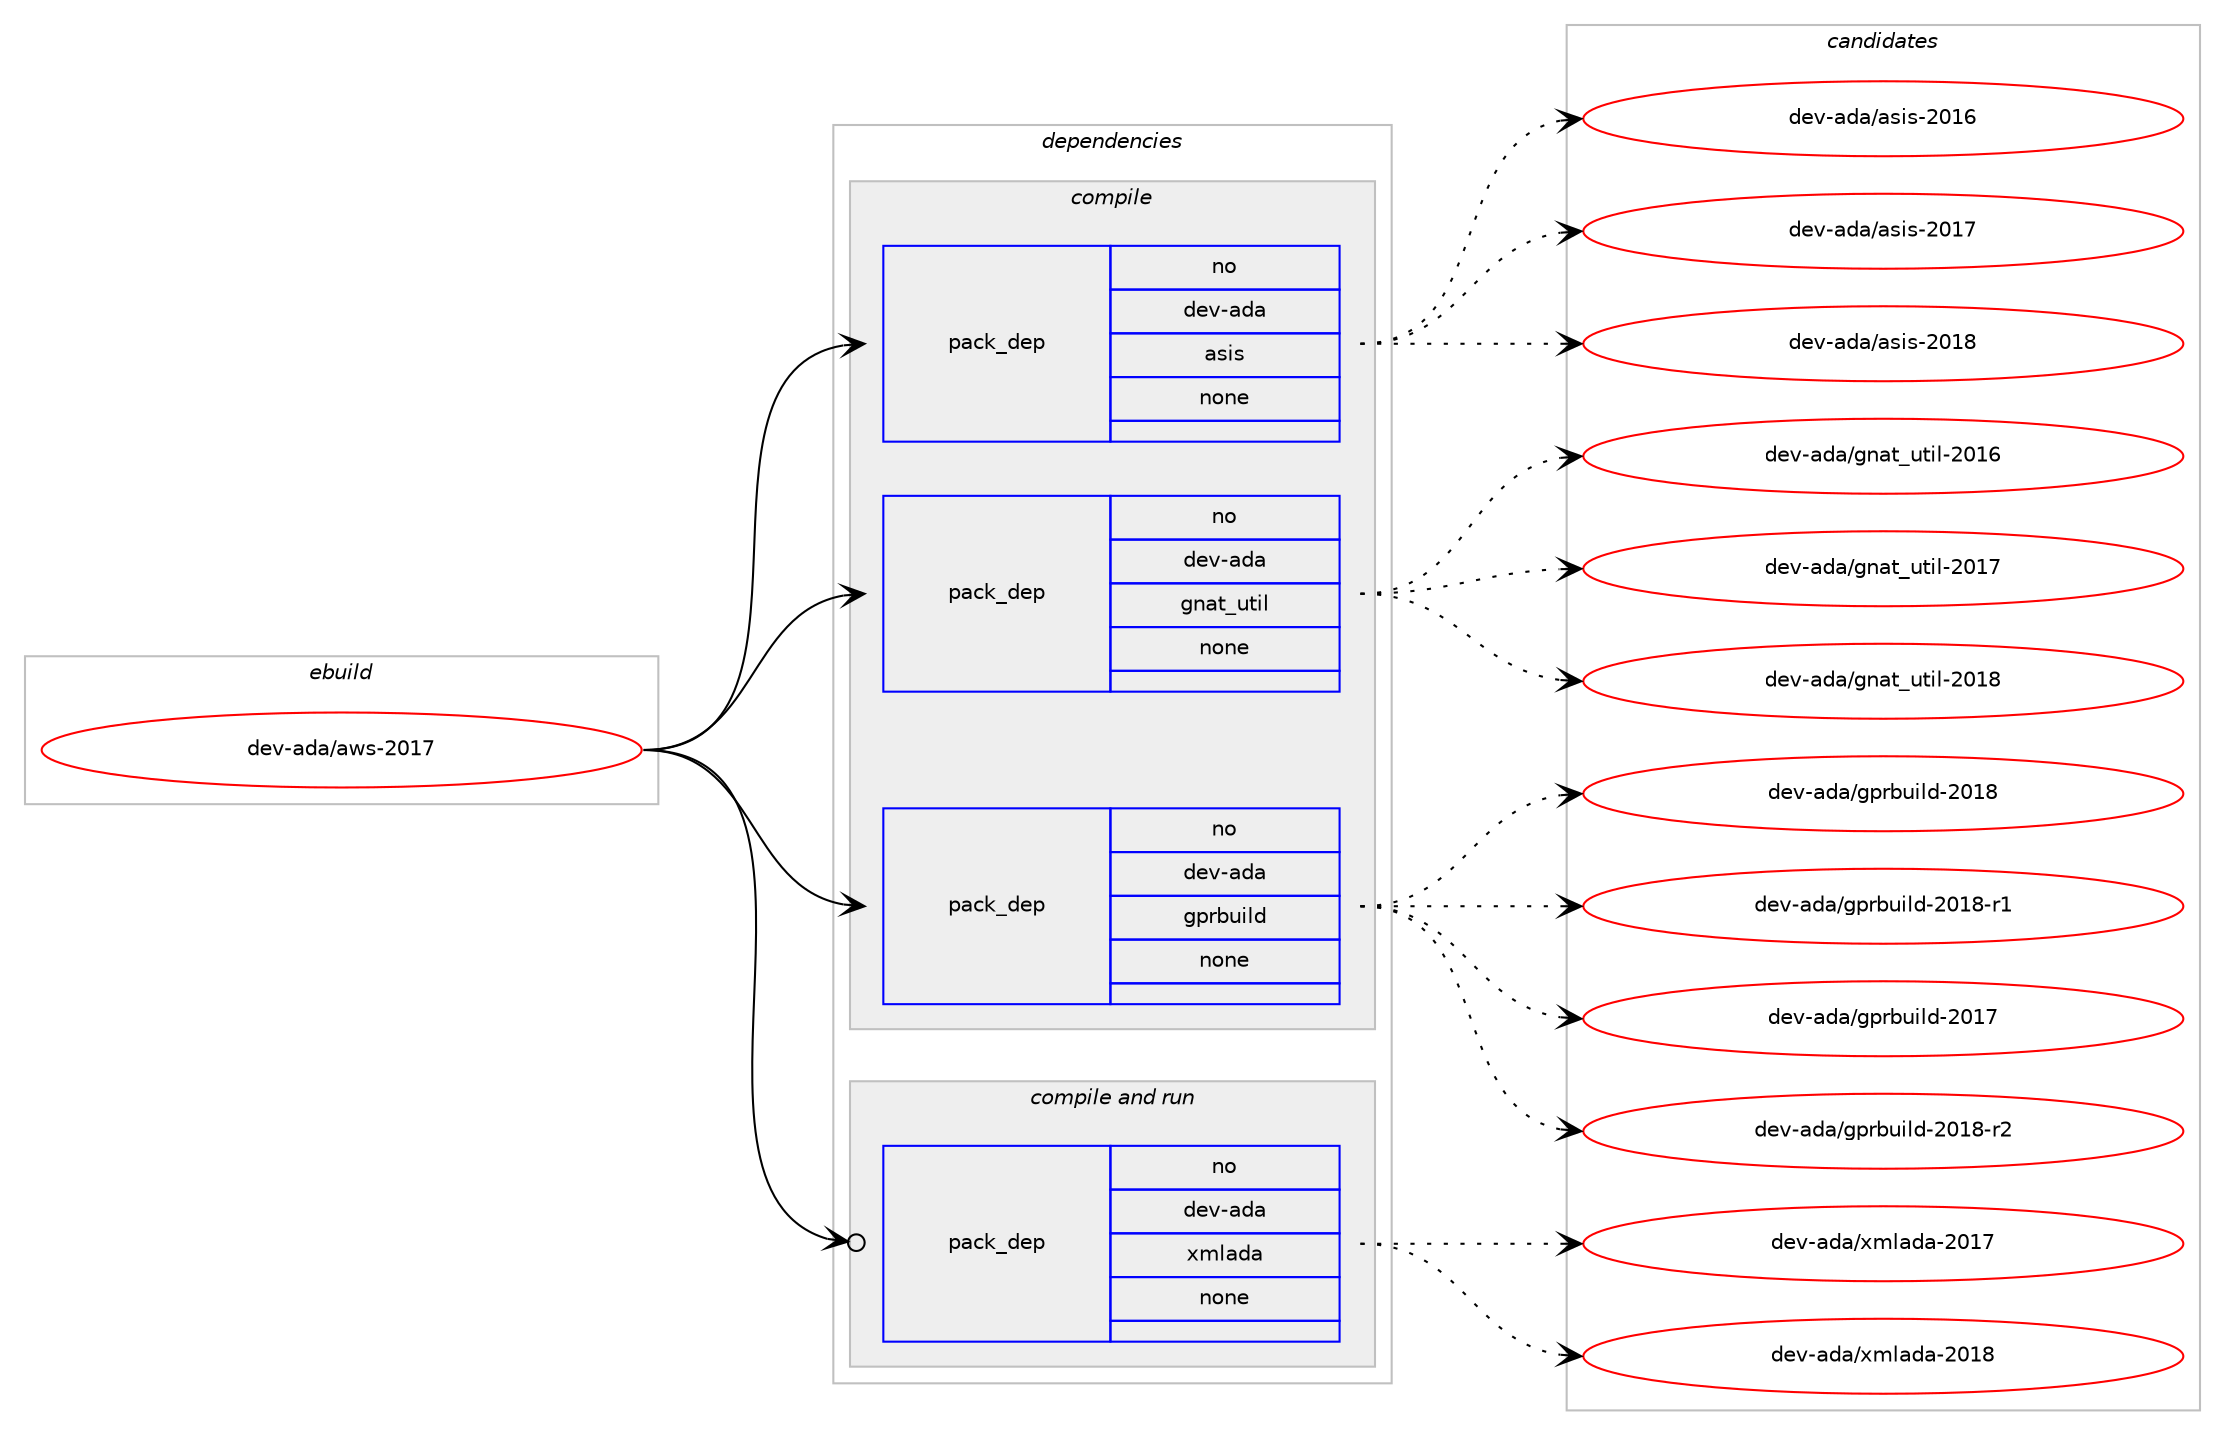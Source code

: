 digraph prolog {

# *************
# Graph options
# *************

newrank=true;
concentrate=true;
compound=true;
graph [rankdir=LR,fontname=Helvetica,fontsize=10,ranksep=1.5];#, ranksep=2.5, nodesep=0.2];
edge  [arrowhead=vee];
node  [fontname=Helvetica,fontsize=10];

# **********
# The ebuild
# **********

subgraph cluster_leftcol {
color=gray;
rank=same;
label=<<i>ebuild</i>>;
id [label="dev-ada/aws-2017", color=red, width=4, href="../dev-ada/aws-2017.svg"];
}

# ****************
# The dependencies
# ****************

subgraph cluster_midcol {
color=gray;
label=<<i>dependencies</i>>;
subgraph cluster_compile {
fillcolor="#eeeeee";
style=filled;
label=<<i>compile</i>>;
subgraph pack3254 {
dependency4336 [label=<<TABLE BORDER="0" CELLBORDER="1" CELLSPACING="0" CELLPADDING="4" WIDTH="220"><TR><TD ROWSPAN="6" CELLPADDING="30">pack_dep</TD></TR><TR><TD WIDTH="110">no</TD></TR><TR><TD>dev-ada</TD></TR><TR><TD>asis</TD></TR><TR><TD>none</TD></TR><TR><TD></TD></TR></TABLE>>, shape=none, color=blue];
}
id:e -> dependency4336:w [weight=20,style="solid",arrowhead="vee"];
subgraph pack3255 {
dependency4337 [label=<<TABLE BORDER="0" CELLBORDER="1" CELLSPACING="0" CELLPADDING="4" WIDTH="220"><TR><TD ROWSPAN="6" CELLPADDING="30">pack_dep</TD></TR><TR><TD WIDTH="110">no</TD></TR><TR><TD>dev-ada</TD></TR><TR><TD>gnat_util</TD></TR><TR><TD>none</TD></TR><TR><TD></TD></TR></TABLE>>, shape=none, color=blue];
}
id:e -> dependency4337:w [weight=20,style="solid",arrowhead="vee"];
subgraph pack3256 {
dependency4338 [label=<<TABLE BORDER="0" CELLBORDER="1" CELLSPACING="0" CELLPADDING="4" WIDTH="220"><TR><TD ROWSPAN="6" CELLPADDING="30">pack_dep</TD></TR><TR><TD WIDTH="110">no</TD></TR><TR><TD>dev-ada</TD></TR><TR><TD>gprbuild</TD></TR><TR><TD>none</TD></TR><TR><TD></TD></TR></TABLE>>, shape=none, color=blue];
}
id:e -> dependency4338:w [weight=20,style="solid",arrowhead="vee"];
}
subgraph cluster_compileandrun {
fillcolor="#eeeeee";
style=filled;
label=<<i>compile and run</i>>;
subgraph pack3257 {
dependency4339 [label=<<TABLE BORDER="0" CELLBORDER="1" CELLSPACING="0" CELLPADDING="4" WIDTH="220"><TR><TD ROWSPAN="6" CELLPADDING="30">pack_dep</TD></TR><TR><TD WIDTH="110">no</TD></TR><TR><TD>dev-ada</TD></TR><TR><TD>xmlada</TD></TR><TR><TD>none</TD></TR><TR><TD></TD></TR></TABLE>>, shape=none, color=blue];
}
id:e -> dependency4339:w [weight=20,style="solid",arrowhead="odotvee"];
}
subgraph cluster_run {
fillcolor="#eeeeee";
style=filled;
label=<<i>run</i>>;
}
}

# **************
# The candidates
# **************

subgraph cluster_choices {
rank=same;
color=gray;
label=<<i>candidates</i>>;

subgraph choice3254 {
color=black;
nodesep=1;
choice10010111845971009747971151051154550484954 [label="dev-ada/asis-2016", color=red, width=4,href="../dev-ada/asis-2016.svg"];
choice10010111845971009747971151051154550484955 [label="dev-ada/asis-2017", color=red, width=4,href="../dev-ada/asis-2017.svg"];
choice10010111845971009747971151051154550484956 [label="dev-ada/asis-2018", color=red, width=4,href="../dev-ada/asis-2018.svg"];
dependency4336:e -> choice10010111845971009747971151051154550484954:w [style=dotted,weight="100"];
dependency4336:e -> choice10010111845971009747971151051154550484955:w [style=dotted,weight="100"];
dependency4336:e -> choice10010111845971009747971151051154550484956:w [style=dotted,weight="100"];
}
subgraph choice3255 {
color=black;
nodesep=1;
choice1001011184597100974710311097116951171161051084550484954 [label="dev-ada/gnat_util-2016", color=red, width=4,href="../dev-ada/gnat_util-2016.svg"];
choice1001011184597100974710311097116951171161051084550484955 [label="dev-ada/gnat_util-2017", color=red, width=4,href="../dev-ada/gnat_util-2017.svg"];
choice1001011184597100974710311097116951171161051084550484956 [label="dev-ada/gnat_util-2018", color=red, width=4,href="../dev-ada/gnat_util-2018.svg"];
dependency4337:e -> choice1001011184597100974710311097116951171161051084550484954:w [style=dotted,weight="100"];
dependency4337:e -> choice1001011184597100974710311097116951171161051084550484955:w [style=dotted,weight="100"];
dependency4337:e -> choice1001011184597100974710311097116951171161051084550484956:w [style=dotted,weight="100"];
}
subgraph choice3256 {
color=black;
nodesep=1;
choice10010111845971009747103112114981171051081004550484956 [label="dev-ada/gprbuild-2018", color=red, width=4,href="../dev-ada/gprbuild-2018.svg"];
choice100101118459710097471031121149811710510810045504849564511449 [label="dev-ada/gprbuild-2018-r1", color=red, width=4,href="../dev-ada/gprbuild-2018-r1.svg"];
choice10010111845971009747103112114981171051081004550484955 [label="dev-ada/gprbuild-2017", color=red, width=4,href="../dev-ada/gprbuild-2017.svg"];
choice100101118459710097471031121149811710510810045504849564511450 [label="dev-ada/gprbuild-2018-r2", color=red, width=4,href="../dev-ada/gprbuild-2018-r2.svg"];
dependency4338:e -> choice10010111845971009747103112114981171051081004550484956:w [style=dotted,weight="100"];
dependency4338:e -> choice100101118459710097471031121149811710510810045504849564511449:w [style=dotted,weight="100"];
dependency4338:e -> choice10010111845971009747103112114981171051081004550484955:w [style=dotted,weight="100"];
dependency4338:e -> choice100101118459710097471031121149811710510810045504849564511450:w [style=dotted,weight="100"];
}
subgraph choice3257 {
color=black;
nodesep=1;
choice1001011184597100974712010910897100974550484955 [label="dev-ada/xmlada-2017", color=red, width=4,href="../dev-ada/xmlada-2017.svg"];
choice1001011184597100974712010910897100974550484956 [label="dev-ada/xmlada-2018", color=red, width=4,href="../dev-ada/xmlada-2018.svg"];
dependency4339:e -> choice1001011184597100974712010910897100974550484955:w [style=dotted,weight="100"];
dependency4339:e -> choice1001011184597100974712010910897100974550484956:w [style=dotted,weight="100"];
}
}

}
